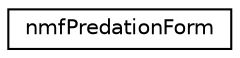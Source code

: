 digraph "Graphical Class Hierarchy"
{
 // LATEX_PDF_SIZE
  edge [fontname="Helvetica",fontsize="10",labelfontname="Helvetica",labelfontsize="10"];
  node [fontname="Helvetica",fontsize="10",shape=record];
  rankdir="LR";
  Node0 [label="nmfPredationForm",height=0.2,width=0.4,color="black", fillcolor="white", style="filled",URL="$classnmf_predation_form.html",tooltip=" "];
}
